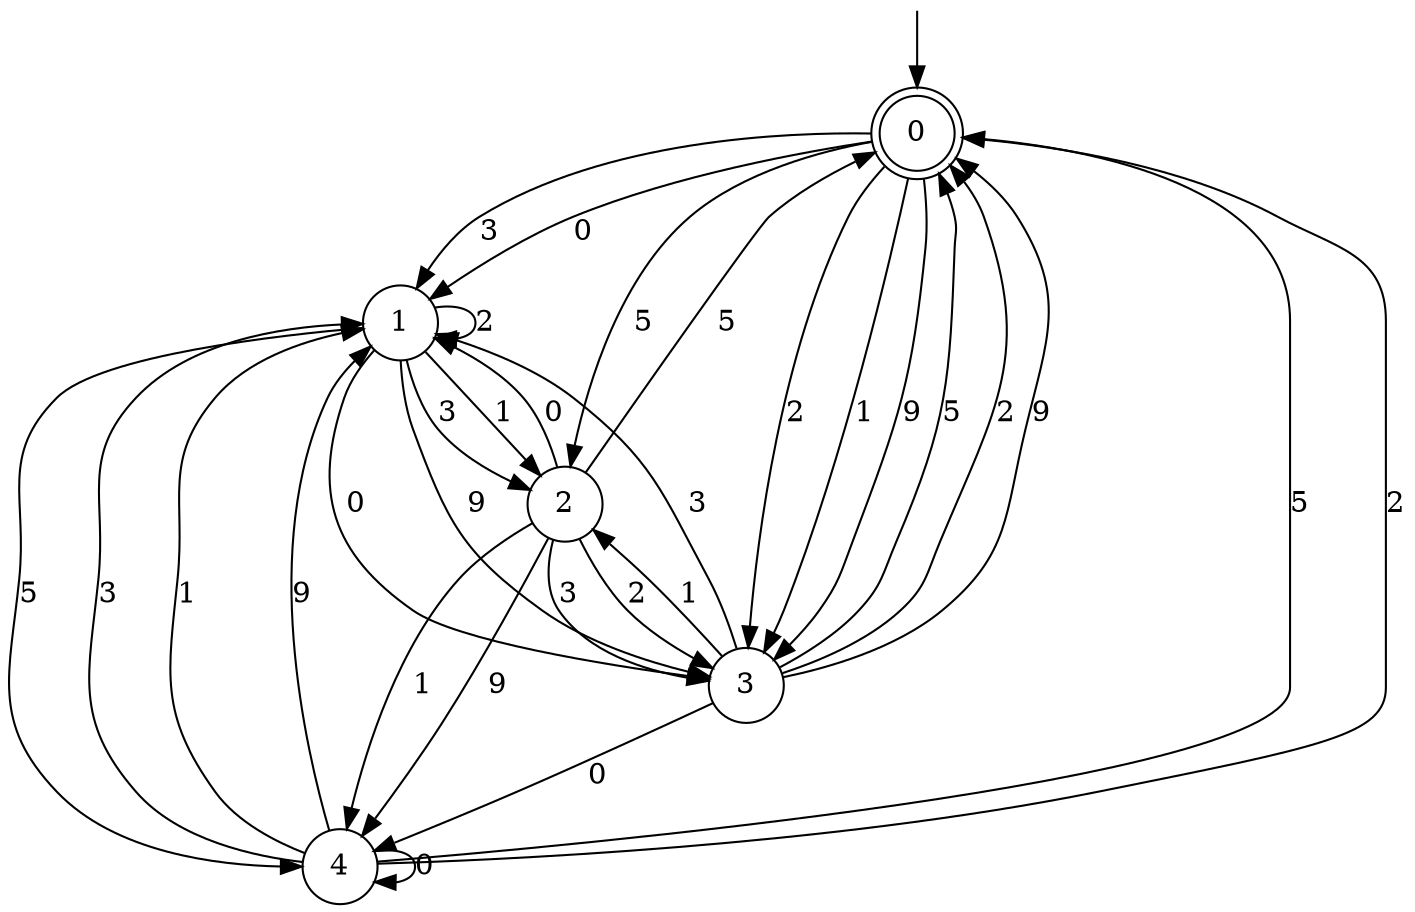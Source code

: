 digraph g {

	s0 [shape="doublecircle" label="0"];
	s1 [shape="circle" label="1"];
	s2 [shape="circle" label="2"];
	s3 [shape="circle" label="3"];
	s4 [shape="circle" label="4"];
	s0 -> s1 [label="3"];
	s0 -> s2 [label="5"];
	s0 -> s3 [label="2"];
	s0 -> s3 [label="1"];
	s0 -> s1 [label="0"];
	s0 -> s3 [label="9"];
	s1 -> s2 [label="3"];
	s1 -> s4 [label="5"];
	s1 -> s1 [label="2"];
	s1 -> s2 [label="1"];
	s1 -> s3 [label="0"];
	s1 -> s3 [label="9"];
	s2 -> s3 [label="3"];
	s2 -> s0 [label="5"];
	s2 -> s3 [label="2"];
	s2 -> s4 [label="1"];
	s2 -> s1 [label="0"];
	s2 -> s4 [label="9"];
	s3 -> s1 [label="3"];
	s3 -> s0 [label="5"];
	s3 -> s0 [label="2"];
	s3 -> s2 [label="1"];
	s3 -> s4 [label="0"];
	s3 -> s0 [label="9"];
	s4 -> s1 [label="3"];
	s4 -> s0 [label="5"];
	s4 -> s0 [label="2"];
	s4 -> s1 [label="1"];
	s4 -> s4 [label="0"];
	s4 -> s1 [label="9"];

__start0 [label="" shape="none" width="0" height="0"];
__start0 -> s0;

}
